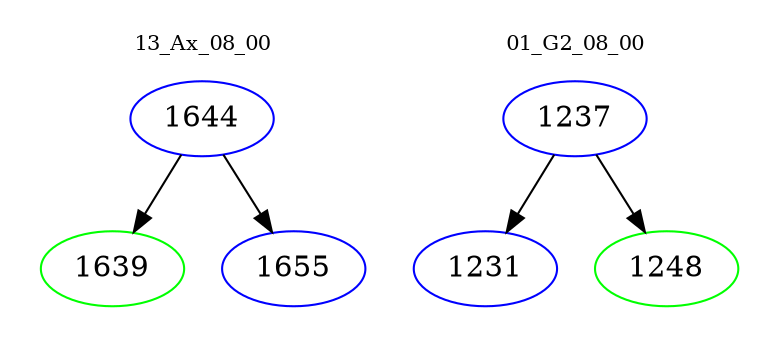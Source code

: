 digraph{
subgraph cluster_0 {
color = white
label = "13_Ax_08_00";
fontsize=10;
T0_1644 [label="1644", color="blue"]
T0_1644 -> T0_1639 [color="black"]
T0_1639 [label="1639", color="green"]
T0_1644 -> T0_1655 [color="black"]
T0_1655 [label="1655", color="blue"]
}
subgraph cluster_1 {
color = white
label = "01_G2_08_00";
fontsize=10;
T1_1237 [label="1237", color="blue"]
T1_1237 -> T1_1231 [color="black"]
T1_1231 [label="1231", color="blue"]
T1_1237 -> T1_1248 [color="black"]
T1_1248 [label="1248", color="green"]
}
}

